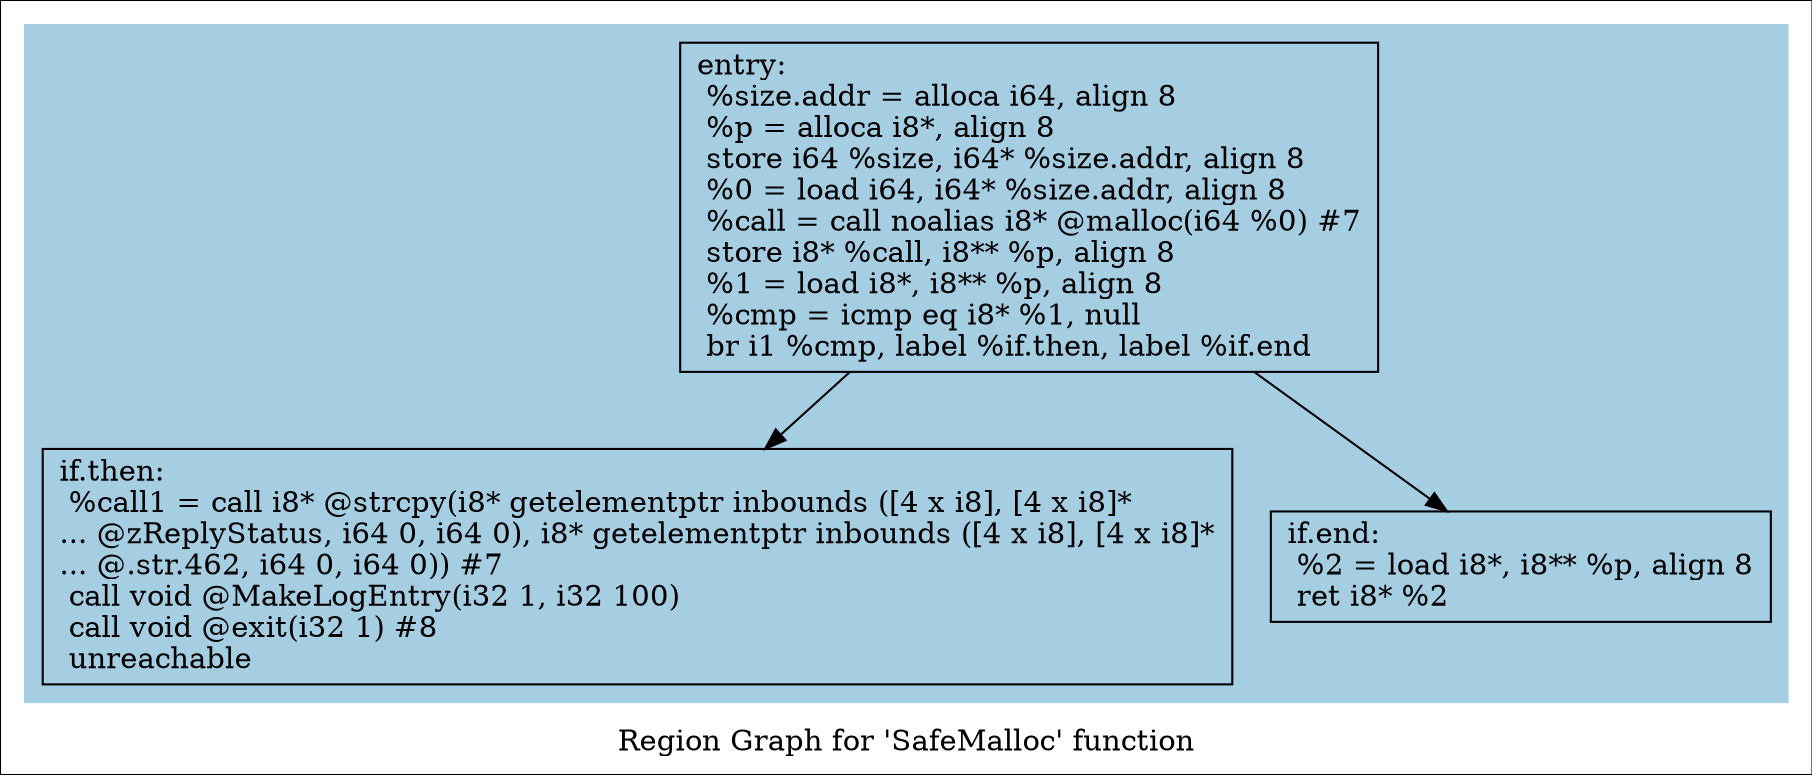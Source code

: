 digraph "Region Graph for 'SafeMalloc' function" {
	label="Region Graph for 'SafeMalloc' function";

	Node0x8e9fe0 [shape=record,label="{entry:\l  %size.addr = alloca i64, align 8\l  %p = alloca i8*, align 8\l  store i64 %size, i64* %size.addr, align 8\l  %0 = load i64, i64* %size.addr, align 8\l  %call = call noalias i8* @malloc(i64 %0) #7\l  store i8* %call, i8** %p, align 8\l  %1 = load i8*, i8** %p, align 8\l  %cmp = icmp eq i8* %1, null\l  br i1 %cmp, label %if.then, label %if.end\l}"];
	Node0x8e9fe0 -> Node0x8cae50;
	Node0x8e9fe0 -> Node0x8d1ba0;
	Node0x8cae50 [shape=record,label="{if.then:                                          \l  %call1 = call i8* @strcpy(i8* getelementptr inbounds ([4 x i8], [4 x i8]*\l... @zReplyStatus, i64 0, i64 0), i8* getelementptr inbounds ([4 x i8], [4 x i8]*\l... @.str.462, i64 0, i64 0)) #7\l  call void @MakeLogEntry(i32 1, i32 100)\l  call void @exit(i32 1) #8\l  unreachable\l}"];
	Node0x8d1ba0 [shape=record,label="{if.end:                                           \l  %2 = load i8*, i8** %p, align 8\l  ret i8* %2\l}"];
	colorscheme = "paired12"
        subgraph cluster_0x97ce50 {
          label = "";
          style = filled;
          color = 1
          Node0x8e9fe0;
          Node0x8cae50;
          Node0x8d1ba0;
        }
}

